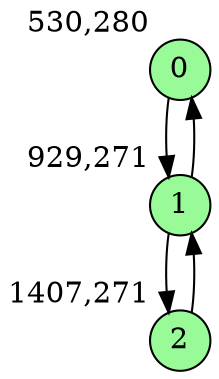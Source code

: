 digraph G {
graph [bgcolor=white]
node [shape=circle, style = filled, fillcolor=white,fixedsize=true, width=0.4, height=0.3 ]
0[xlabel="530,280", pos = "0,0!", fillcolor=palegreen ];
1[xlabel="929,271", pos = "6.23438,0.140625!", fillcolor=palegreen ];
2[xlabel="1407,271", pos = "13.7031,0.140625!", fillcolor=palegreen ];
0->1 ;
1->0 ;
1->2 ;
2->1 ;
}

